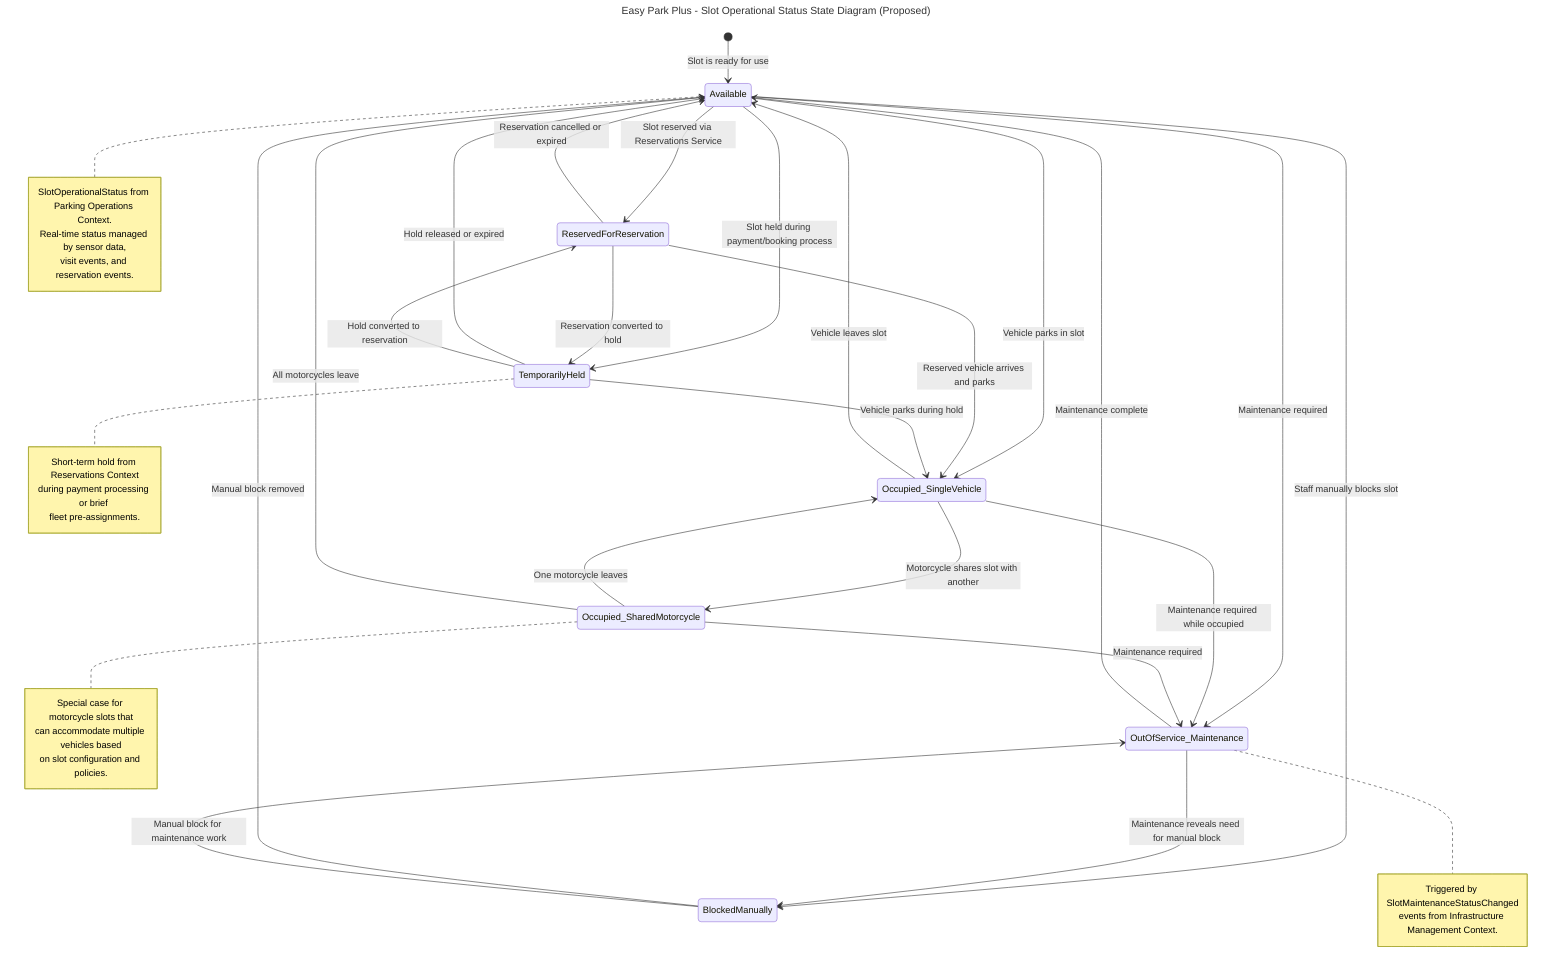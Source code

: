 ---
title: Easy Park Plus - Slot Operational Status State Diagram (Proposed)
---

stateDiagram-v2
    [*] --> Available : Slot is ready for use

    Available --> ReservedForReservation : Slot reserved via Reservations Service
    Available --> TemporarilyHeld : Slot held during payment/booking process
    Available --> Occupied_SingleVehicle : Vehicle parks in slot
    Available --> OutOfService_Maintenance : Maintenance required
    Available --> BlockedManually : Staff manually blocks slot

    ReservedForReservation --> Occupied_SingleVehicle : Reserved vehicle arrives and parks
    ReservedForReservation --> Available : Reservation cancelled or expired
    ReservedForReservation --> TemporarilyHeld : Reservation converted to hold

    TemporarilyHeld --> Available : Hold released or expired
    TemporarilyHeld --> ReservedForReservation : Hold converted to reservation
    TemporarilyHeld --> Occupied_SingleVehicle : Vehicle parks during hold

    Occupied_SingleVehicle --> Available : Vehicle leaves slot
    Occupied_SingleVehicle --> Occupied_SharedMotorcycle : Motorcycle shares slot with another
    Occupied_SingleVehicle --> OutOfService_Maintenance : Maintenance required while occupied

    Occupied_SharedMotorcycle --> Occupied_SingleVehicle : One motorcycle leaves
    Occupied_SharedMotorcycle --> Available : All motorcycles leave
    Occupied_SharedMotorcycle --> OutOfService_Maintenance : Maintenance required

    OutOfService_Maintenance --> Available : Maintenance complete
    OutOfService_Maintenance --> BlockedManually : Maintenance reveals need for manual block

    BlockedManually --> Available : Manual block removed
    BlockedManually --> OutOfService_Maintenance : Manual block for maintenance work

    note right of Available
        SlotOperationalStatus from Parking Operations Context.
        Real-time status managed by sensor data,
        visit events, and reservation events.
    end note
    
    note right of TemporarilyHeld
        Short-term hold from Reservations Context
        during payment processing or brief 
        fleet pre-assignments.
    end note
    
    note right of Occupied_SharedMotorcycle
        Special case for motorcycle slots that
        can accommodate multiple vehicles based
        on slot configuration and policies.
    end note
    
    note right of OutOfService_Maintenance
        Triggered by SlotMaintenanceStatusChanged
        events from Infrastructure Management Context.
    end note